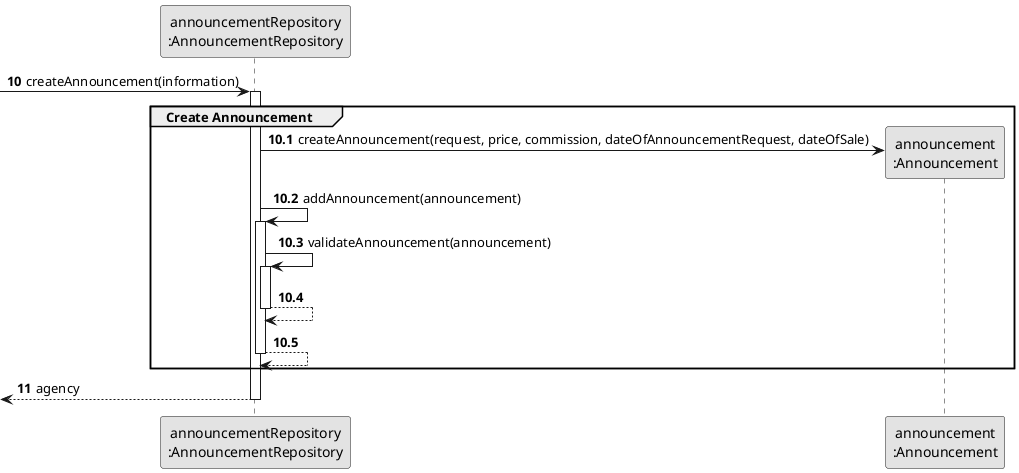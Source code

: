 @startuml
skinparam monochrome true
skinparam packageStyle rectangle
skinparam shadowing false

participant "announcementRepository\n:AnnouncementRepository" as AnnouncementRepository
participant "announcement\n:Announcement" as Announcement

autonumber 10
-> AnnouncementRepository: createAnnouncement(information)

autonumber 10.1
activate AnnouncementRepository
    group Create Announcement

        AnnouncementRepository -> Announcement**: createAnnouncement(request, price, commission, dateOfAnnouncementRequest, dateOfSale)
            AnnouncementRepository -> AnnouncementRepository: addAnnouncement(announcement)
            deactivate Announcement
        activate AnnouncementRepository
            AnnouncementRepository -> AnnouncementRepository: validateAnnouncement(announcement)
            activate AnnouncementRepository
                AnnouncementRepository --> AnnouncementRepository
            deactivate AnnouncementRepository

            AnnouncementRepository --> AnnouncementRepository
        deactivate AnnouncementRepository
    end

    autonumber 11
    <-- AnnouncementRepository : agency
deactivate AnnouncementRepository


@enduml
